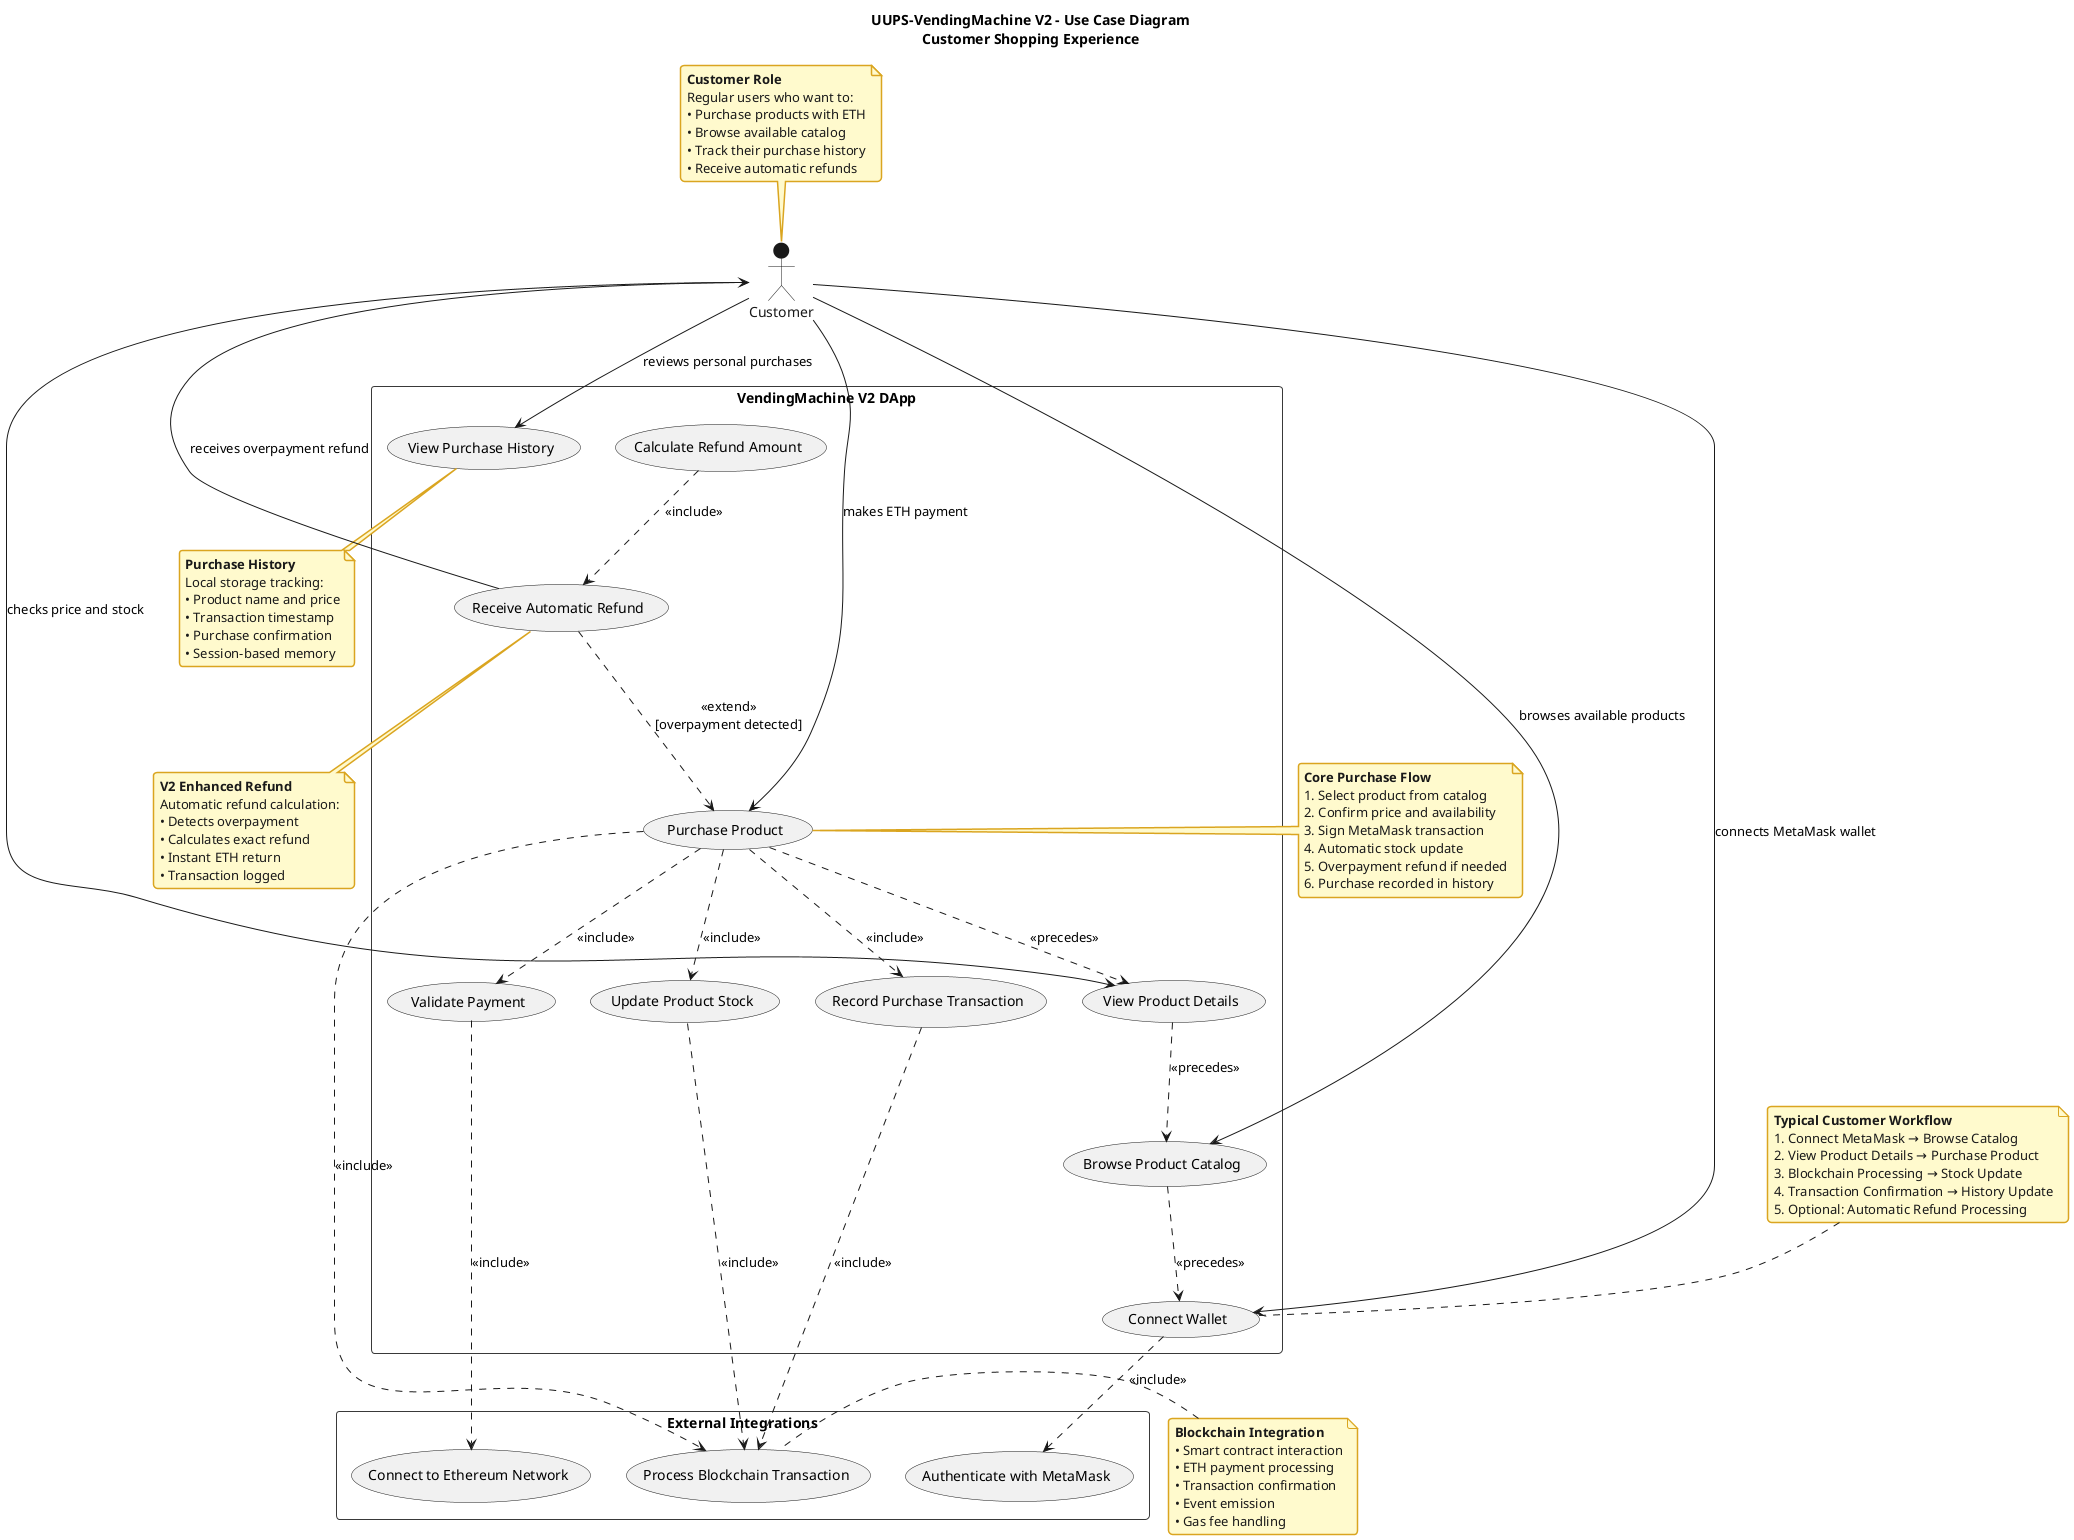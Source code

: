 @startuml UUPS-VendingMachine-V2_10a-usecase-customer
!theme mars
skinparam backgroundColor white
skinparam note {
  BackgroundColor #FFFACD
  BorderColor #DAA520
}

title UUPS-VendingMachine V2 - Use Case Diagram\nCustomer Shopping Experience

' Primary Actor
actor "Customer" as Customer

' System boundary
rectangle "VendingMachine V2 DApp" {
  
  ' Core Customer Use Cases
  usecase "Connect Wallet" as UC1
  usecase "Browse Product Catalog" as UC2
  usecase "View Product Details" as UC3
  usecase "Purchase Product" as UC4
  usecase "View Purchase History" as UC5
  usecase "Receive Automatic Refund" as UC6
  
  ' Supporting System Use Cases
  usecase "Validate Payment" as UC7
  usecase "Update Product Stock" as UC8
  usecase "Calculate Refund Amount" as UC9
  usecase "Record Purchase Transaction" as UC10
}

' External Systems
rectangle "External Integrations" {
  usecase "Authenticate with MetaMask" as EXT1
  usecase "Process Blockchain Transaction" as EXT2
  usecase "Connect to Ethereum Network" as EXT3
}

' Primary Customer Interactions
Customer --> UC1 : connects MetaMask wallet
Customer --> UC2 : browses available products
Customer --> UC3 : checks price and stock
Customer --> UC4 : makes ETH payment
Customer --> UC5 : reviews personal purchases
Customer <-- UC6 : receives overpayment refund

' Include Relationships (mandatory steps)
UC1 ..> EXT1 : <<include>>
UC4 ..> UC7 : <<include>>
UC4 ..> UC8 : <<include>>
UC4 ..> UC10 : <<include>>
UC4 ..> EXT2 : <<include>>

' Extend Relationships (optional/conditional)
UC6 ..> UC4 : <<extend>>\n[overpayment detected]
UC9 ..> UC6 : <<include>>

' System Integration Dependencies
UC7 ..> EXT3 : <<include>>
UC8 ..> EXT2 : <<include>>
UC10 ..> EXT2 : <<include>>

' Precondition Relationships
UC2 ..> UC1 : <<precedes>>
UC3 ..> UC2 : <<precedes>>
UC4 ..> UC3 : <<precedes>>

note top of Customer
**Customer Role**
Regular users who want to:
• Purchase products with ETH
• Browse available catalog
• Track their purchase history
• Receive automatic refunds
end note

note right of UC4
**Core Purchase Flow**
1. Select product from catalog
2. Confirm price and availability  
3. Sign MetaMask transaction
4. Automatic stock update
5. Overpayment refund if needed
6. Purchase recorded in history
end note

note bottom of UC6
**V2 Enhanced Refund**
Automatic refund calculation:
• Detects overpayment
• Calculates exact refund
• Instant ETH return
• Transaction logged
end note

note left of EXT2
**Blockchain Integration**
• Smart contract interaction
• ETH payment processing
• Transaction confirmation
• Event emission
• Gas fee handling
end note

note bottom of UC5
**Purchase History**
Local storage tracking:
• Product name and price
• Transaction timestamp
• Purchase confirmation
• Session-based memory
end note

' Workflow sequence annotation
note as WorkflowNote
**Typical Customer Workflow**
1. Connect MetaMask → Browse Catalog
2. View Product Details → Purchase Product  
3. Blockchain Processing → Stock Update
4. Transaction Confirmation → History Update
5. Optional: Automatic Refund Processing
end note

WorkflowNote .. UC1

@enduml

@enduml
